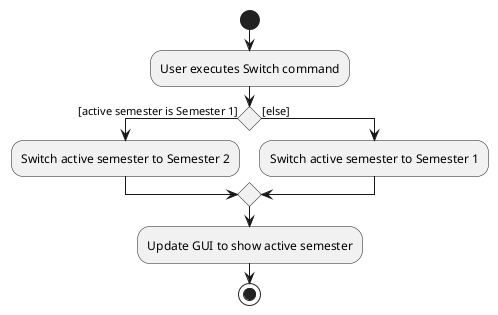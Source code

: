 @startuml
start
:User executes Switch command;
if () then ([active semester is Semester 1])
:Switch active semester to Semester 2;
else ([else])
:Switch active semester to Semester 1;
endif
:Update GUI to show active semester;
stop
@enduml
